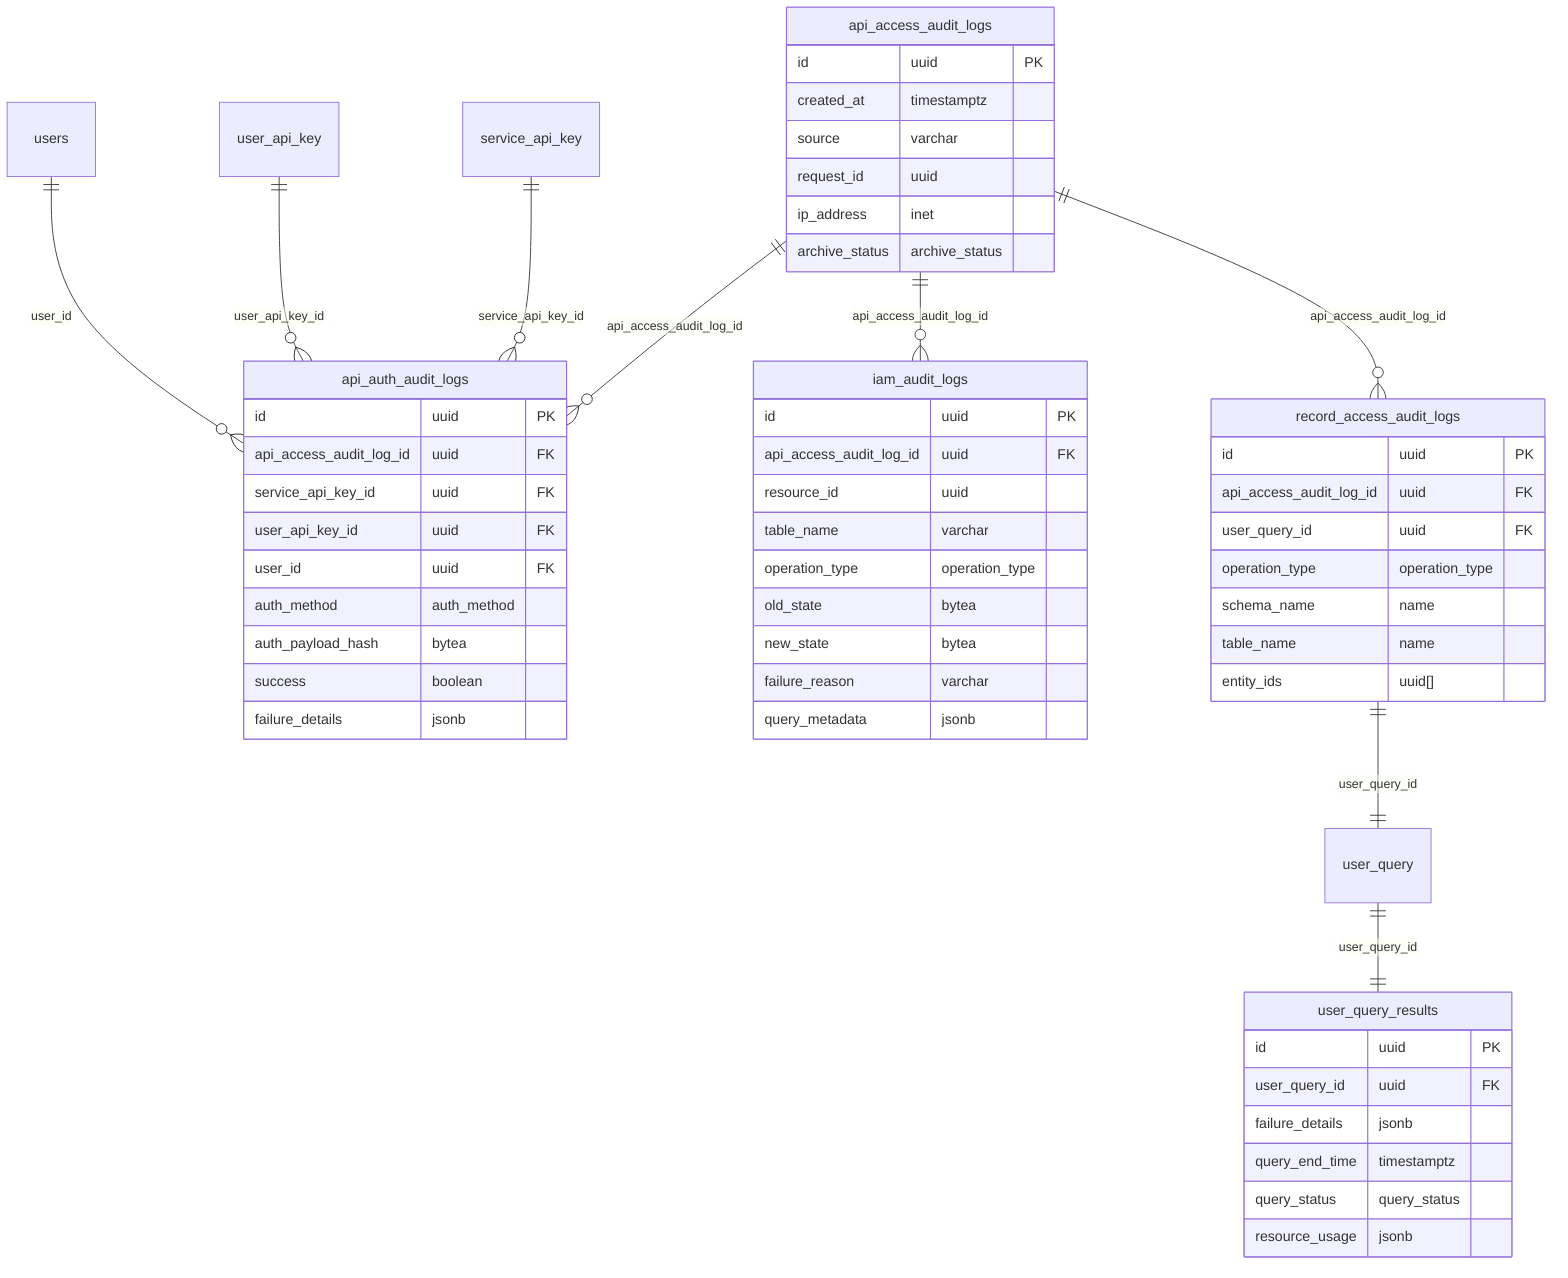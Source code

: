 erDiagram

api_access_audit_logs ||--o{ api_auth_audit_logs : api_access_audit_log_id
api_access_audit_logs ||--o{ iam_audit_logs : api_access_audit_log_id
api_access_audit_logs ||--o{ record_access_audit_logs : api_access_audit_log_id

service_api_key ||--o{ api_auth_audit_logs : service_api_key_id
user_api_key ||--o{ api_auth_audit_logs : user_api_key_id
users ||--o{ api_auth_audit_logs : user_id

record_access_audit_logs ||--|| user_query : user_query_id
user_query ||--|| user_query_results : user_query_id

api_access_audit_logs {
    id uuid PK
    created_at timestamptz
    source varchar
    request_id uuid
    ip_address inet
    archive_status archive_status
}

api_auth_audit_logs {
    id uuid PK
    api_access_audit_log_id uuid FK
    service_api_key_id uuid FK
    user_api_key_id uuid FK
    user_id uuid FK
    auth_method auth_method
    auth_payload_hash bytea
    success boolean
    failure_details jsonb
}

iam_audit_logs {
    id uuid PK
    api_access_audit_log_id uuid FK
    resource_id uuid
    table_name varchar
    operation_type operation_type
    old_state bytea
    new_state bytea
    failure_reason varchar
    query_metadata jsonb
}

user_query_results {
    id uuid PK
    user_query_id uuid FK
    failure_details jsonb
    query_end_time timestamptz
    query_status query_status
    resource_usage jsonb
}

record_access_audit_logs {
    id uuid PK
    api_access_audit_log_id uuid FK
    user_query_id uuid FK
    operation_type operation_type
    schema_name name
    table_name name
    entity_ids uuid[]
}